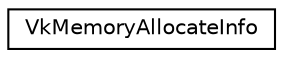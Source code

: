 digraph "Graphical Class Hierarchy"
{
 // LATEX_PDF_SIZE
  edge [fontname="Helvetica",fontsize="10",labelfontname="Helvetica",labelfontsize="10"];
  node [fontname="Helvetica",fontsize="10",shape=record];
  rankdir="LR";
  Node0 [label="VkMemoryAllocateInfo",height=0.2,width=0.4,color="black", fillcolor="white", style="filled",URL="$structVkMemoryAllocateInfo.html",tooltip=" "];
}
